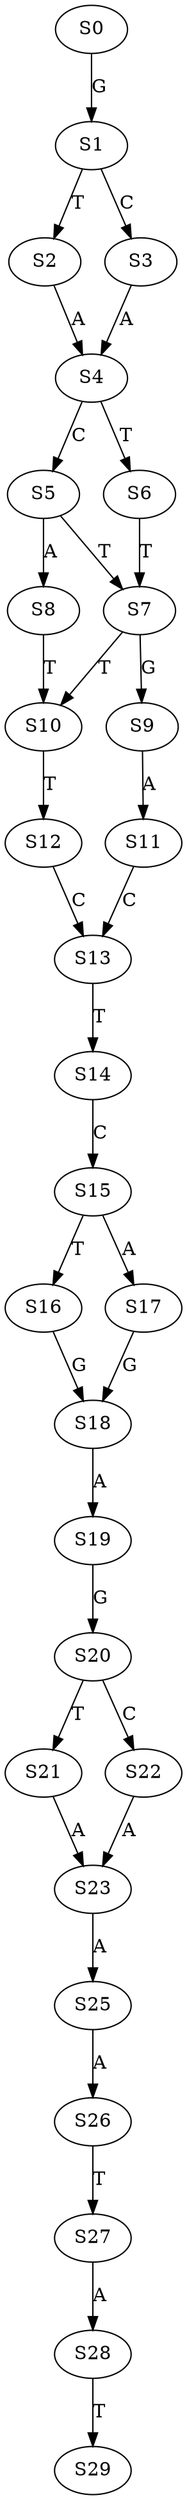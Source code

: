 strict digraph  {
	S0 -> S1 [ label = G ];
	S1 -> S2 [ label = T ];
	S1 -> S3 [ label = C ];
	S2 -> S4 [ label = A ];
	S3 -> S4 [ label = A ];
	S4 -> S5 [ label = C ];
	S4 -> S6 [ label = T ];
	S5 -> S7 [ label = T ];
	S5 -> S8 [ label = A ];
	S6 -> S7 [ label = T ];
	S7 -> S9 [ label = G ];
	S7 -> S10 [ label = T ];
	S8 -> S10 [ label = T ];
	S9 -> S11 [ label = A ];
	S10 -> S12 [ label = T ];
	S11 -> S13 [ label = C ];
	S12 -> S13 [ label = C ];
	S13 -> S14 [ label = T ];
	S14 -> S15 [ label = C ];
	S15 -> S16 [ label = T ];
	S15 -> S17 [ label = A ];
	S16 -> S18 [ label = G ];
	S17 -> S18 [ label = G ];
	S18 -> S19 [ label = A ];
	S19 -> S20 [ label = G ];
	S20 -> S21 [ label = T ];
	S20 -> S22 [ label = C ];
	S21 -> S23 [ label = A ];
	S22 -> S23 [ label = A ];
	S23 -> S25 [ label = A ];
	S25 -> S26 [ label = A ];
	S26 -> S27 [ label = T ];
	S27 -> S28 [ label = A ];
	S28 -> S29 [ label = T ];
}
